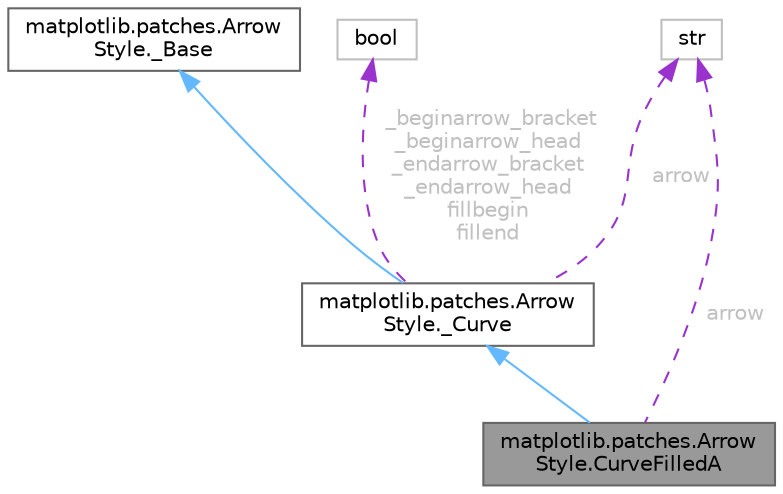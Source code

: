 digraph "matplotlib.patches.ArrowStyle.CurveFilledA"
{
 // LATEX_PDF_SIZE
  bgcolor="transparent";
  edge [fontname=Helvetica,fontsize=10,labelfontname=Helvetica,labelfontsize=10];
  node [fontname=Helvetica,fontsize=10,shape=box,height=0.2,width=0.4];
  Node1 [id="Node000001",label="matplotlib.patches.Arrow\lStyle.CurveFilledA",height=0.2,width=0.4,color="gray40", fillcolor="grey60", style="filled", fontcolor="black",tooltip=" "];
  Node2 -> Node1 [id="edge6_Node000001_Node000002",dir="back",color="steelblue1",style="solid",tooltip=" "];
  Node2 [id="Node000002",label="matplotlib.patches.Arrow\lStyle._Curve",height=0.2,width=0.4,color="gray40", fillcolor="white", style="filled",URL="$d2/df7/classmatplotlib_1_1patches_1_1ArrowStyle_1_1__Curve.html",tooltip=" "];
  Node3 -> Node2 [id="edge7_Node000002_Node000003",dir="back",color="steelblue1",style="solid",tooltip=" "];
  Node3 [id="Node000003",label="matplotlib.patches.Arrow\lStyle._Base",height=0.2,width=0.4,color="gray40", fillcolor="white", style="filled",URL="$d1/d69/classmatplotlib_1_1patches_1_1ArrowStyle_1_1__Base.html",tooltip=" "];
  Node4 -> Node2 [id="edge8_Node000002_Node000004",dir="back",color="darkorchid3",style="dashed",tooltip=" ",label=" arrow",fontcolor="grey" ];
  Node4 [id="Node000004",label="str",height=0.2,width=0.4,color="grey75", fillcolor="white", style="filled",tooltip=" "];
  Node5 -> Node2 [id="edge9_Node000002_Node000005",dir="back",color="darkorchid3",style="dashed",tooltip=" ",label=" _beginarrow_bracket\n_beginarrow_head\n_endarrow_bracket\n_endarrow_head\nfillbegin\nfillend",fontcolor="grey" ];
  Node5 [id="Node000005",label="bool",height=0.2,width=0.4,color="grey75", fillcolor="white", style="filled",tooltip=" "];
  Node4 -> Node1 [id="edge10_Node000001_Node000004",dir="back",color="darkorchid3",style="dashed",tooltip=" ",label=" arrow",fontcolor="grey" ];
}
